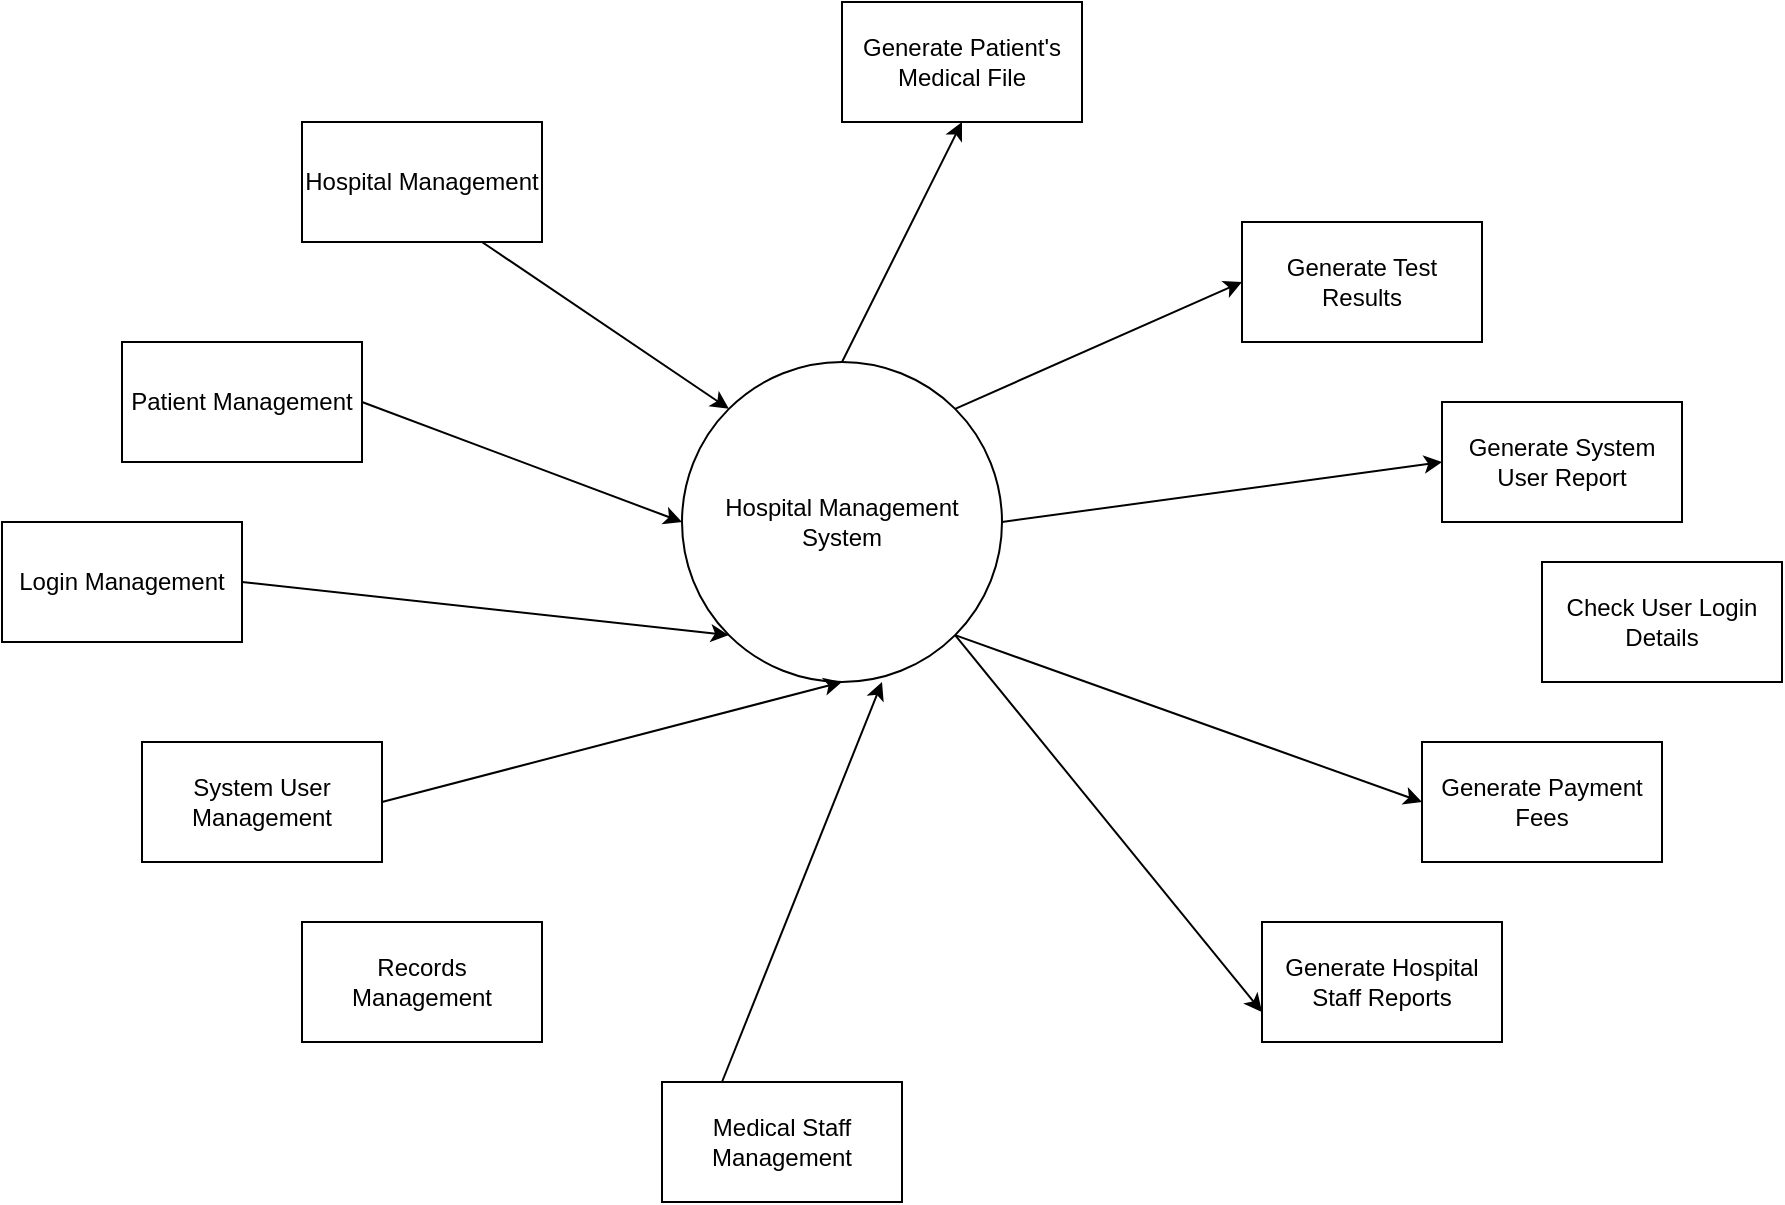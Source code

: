 <mxfile version="20.8.13" type="github">
  <diagram name="Page-1" id="ZKQnj-lvInrAfcQIOQZA">
    <mxGraphModel dx="1050" dy="1591" grid="1" gridSize="10" guides="1" tooltips="1" connect="1" arrows="1" fold="1" page="1" pageScale="1" pageWidth="850" pageHeight="1100" math="0" shadow="0">
      <root>
        <mxCell id="0" />
        <mxCell id="1" parent="0" />
        <mxCell id="tYANZSQrk6fovQC020b2-33" style="edgeStyle=none;rounded=0;orthogonalLoop=1;jettySize=auto;html=1;exitX=0.5;exitY=0;exitDx=0;exitDy=0;entryX=0.5;entryY=1;entryDx=0;entryDy=0;" edge="1" parent="1" source="tYANZSQrk6fovQC020b2-1" target="tYANZSQrk6fovQC020b2-4">
          <mxGeometry relative="1" as="geometry" />
        </mxCell>
        <mxCell id="tYANZSQrk6fovQC020b2-34" style="edgeStyle=none;rounded=0;orthogonalLoop=1;jettySize=auto;html=1;exitX=1;exitY=0;exitDx=0;exitDy=0;entryX=0;entryY=0.5;entryDx=0;entryDy=0;" edge="1" parent="1" source="tYANZSQrk6fovQC020b2-1" target="tYANZSQrk6fovQC020b2-13">
          <mxGeometry relative="1" as="geometry">
            <mxPoint x="640" y="80" as="targetPoint" />
          </mxGeometry>
        </mxCell>
        <mxCell id="tYANZSQrk6fovQC020b2-35" style="edgeStyle=none;rounded=0;orthogonalLoop=1;jettySize=auto;html=1;exitX=1;exitY=0.5;exitDx=0;exitDy=0;entryX=0;entryY=0.5;entryDx=0;entryDy=0;" edge="1" parent="1" source="tYANZSQrk6fovQC020b2-1" target="tYANZSQrk6fovQC020b2-12">
          <mxGeometry relative="1" as="geometry" />
        </mxCell>
        <mxCell id="tYANZSQrk6fovQC020b2-36" style="edgeStyle=none;rounded=0;orthogonalLoop=1;jettySize=auto;html=1;exitX=1;exitY=1;exitDx=0;exitDy=0;entryX=0;entryY=0.5;entryDx=0;entryDy=0;" edge="1" parent="1" source="tYANZSQrk6fovQC020b2-1" target="tYANZSQrk6fovQC020b2-10">
          <mxGeometry relative="1" as="geometry" />
        </mxCell>
        <mxCell id="tYANZSQrk6fovQC020b2-37" style="edgeStyle=none;rounded=0;orthogonalLoop=1;jettySize=auto;html=1;exitX=1;exitY=1;exitDx=0;exitDy=0;entryX=0;entryY=0.75;entryDx=0;entryDy=0;" edge="1" parent="1" source="tYANZSQrk6fovQC020b2-1" target="tYANZSQrk6fovQC020b2-9">
          <mxGeometry relative="1" as="geometry" />
        </mxCell>
        <mxCell id="tYANZSQrk6fovQC020b2-1" value="Hospital Management System" style="ellipse;whiteSpace=wrap;html=1;aspect=fixed;" vertex="1" parent="1">
          <mxGeometry x="410" y="100" width="160" height="160" as="geometry" />
        </mxCell>
        <mxCell id="tYANZSQrk6fovQC020b2-28" style="edgeStyle=none;rounded=0;orthogonalLoop=1;jettySize=auto;html=1;exitX=1;exitY=0.5;exitDx=0;exitDy=0;entryX=0;entryY=0.5;entryDx=0;entryDy=0;" edge="1" parent="1" source="tYANZSQrk6fovQC020b2-2" target="tYANZSQrk6fovQC020b2-1">
          <mxGeometry relative="1" as="geometry" />
        </mxCell>
        <mxCell id="tYANZSQrk6fovQC020b2-2" value="Patient Management" style="rounded=0;whiteSpace=wrap;html=1;" vertex="1" parent="1">
          <mxGeometry x="130" y="90" width="120" height="60" as="geometry" />
        </mxCell>
        <mxCell id="tYANZSQrk6fovQC020b2-27" style="rounded=0;orthogonalLoop=1;jettySize=auto;html=1;exitX=0.75;exitY=1;exitDx=0;exitDy=0;entryX=0;entryY=0;entryDx=0;entryDy=0;" edge="1" parent="1" source="tYANZSQrk6fovQC020b2-3" target="tYANZSQrk6fovQC020b2-1">
          <mxGeometry relative="1" as="geometry" />
        </mxCell>
        <mxCell id="tYANZSQrk6fovQC020b2-3" value="Hospital Management" style="rounded=0;whiteSpace=wrap;html=1;" vertex="1" parent="1">
          <mxGeometry x="220" y="-20" width="120" height="60" as="geometry" />
        </mxCell>
        <mxCell id="tYANZSQrk6fovQC020b2-4" value="Generate Patient&#39;s Medical File" style="rounded=0;whiteSpace=wrap;html=1;" vertex="1" parent="1">
          <mxGeometry x="490" y="-80" width="120" height="60" as="geometry" />
        </mxCell>
        <mxCell id="tYANZSQrk6fovQC020b2-31" style="edgeStyle=none;rounded=0;orthogonalLoop=1;jettySize=auto;html=1;exitX=0.25;exitY=0;exitDx=0;exitDy=0;" edge="1" parent="1" source="tYANZSQrk6fovQC020b2-5">
          <mxGeometry relative="1" as="geometry">
            <mxPoint x="510" y="260" as="targetPoint" />
          </mxGeometry>
        </mxCell>
        <mxCell id="tYANZSQrk6fovQC020b2-5" value="Medical Staff Management" style="rounded=0;whiteSpace=wrap;html=1;" vertex="1" parent="1">
          <mxGeometry x="400" y="460" width="120" height="60" as="geometry" />
        </mxCell>
        <mxCell id="tYANZSQrk6fovQC020b2-29" style="edgeStyle=none;rounded=0;orthogonalLoop=1;jettySize=auto;html=1;exitX=1;exitY=0.5;exitDx=0;exitDy=0;entryX=0;entryY=1;entryDx=0;entryDy=0;" edge="1" parent="1" source="tYANZSQrk6fovQC020b2-6" target="tYANZSQrk6fovQC020b2-1">
          <mxGeometry relative="1" as="geometry" />
        </mxCell>
        <mxCell id="tYANZSQrk6fovQC020b2-6" value="Login Management" style="rounded=0;whiteSpace=wrap;html=1;" vertex="1" parent="1">
          <mxGeometry x="70" y="180" width="120" height="60" as="geometry" />
        </mxCell>
        <mxCell id="tYANZSQrk6fovQC020b2-30" style="edgeStyle=none;rounded=0;orthogonalLoop=1;jettySize=auto;html=1;exitX=1;exitY=0.5;exitDx=0;exitDy=0;entryX=0.5;entryY=1;entryDx=0;entryDy=0;" edge="1" parent="1" source="tYANZSQrk6fovQC020b2-7" target="tYANZSQrk6fovQC020b2-1">
          <mxGeometry relative="1" as="geometry" />
        </mxCell>
        <mxCell id="tYANZSQrk6fovQC020b2-7" value="System User Management" style="rounded=0;whiteSpace=wrap;html=1;" vertex="1" parent="1">
          <mxGeometry x="140" y="290" width="120" height="60" as="geometry" />
        </mxCell>
        <mxCell id="tYANZSQrk6fovQC020b2-8" value="Records Management" style="rounded=0;whiteSpace=wrap;html=1;" vertex="1" parent="1">
          <mxGeometry x="220" y="380" width="120" height="60" as="geometry" />
        </mxCell>
        <mxCell id="tYANZSQrk6fovQC020b2-9" value="Generate Hospital Staff Reports" style="rounded=0;whiteSpace=wrap;html=1;" vertex="1" parent="1">
          <mxGeometry x="700" y="380" width="120" height="60" as="geometry" />
        </mxCell>
        <mxCell id="tYANZSQrk6fovQC020b2-10" value="Generate Payment Fees" style="rounded=0;whiteSpace=wrap;html=1;" vertex="1" parent="1">
          <mxGeometry x="780" y="290" width="120" height="60" as="geometry" />
        </mxCell>
        <mxCell id="tYANZSQrk6fovQC020b2-11" value="Check User Login Details" style="rounded=0;whiteSpace=wrap;html=1;" vertex="1" parent="1">
          <mxGeometry x="840" y="200" width="120" height="60" as="geometry" />
        </mxCell>
        <mxCell id="tYANZSQrk6fovQC020b2-12" value="Generate System User Report" style="rounded=0;whiteSpace=wrap;html=1;" vertex="1" parent="1">
          <mxGeometry x="790" y="120" width="120" height="60" as="geometry" />
        </mxCell>
        <mxCell id="tYANZSQrk6fovQC020b2-13" value="Generate Test Results" style="rounded=0;whiteSpace=wrap;html=1;" vertex="1" parent="1">
          <mxGeometry x="690" y="30" width="120" height="60" as="geometry" />
        </mxCell>
      </root>
    </mxGraphModel>
  </diagram>
</mxfile>
